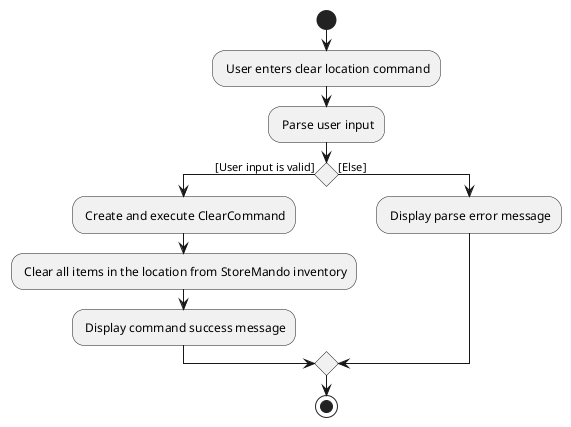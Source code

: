 @startuml
start
: User enters clear location command;
: Parse user input;
'Since the beta syntax does not support placing the condition outside the
'diamond we place it as the true branch instead.

if () then ([User input is valid])
    : Create and execute ClearCommand;
    : Clear all items in the location from StoreMando inventory;
    : Display command success message;
else ([Else])
    : Display parse error message;
endif
stop
@enduml
